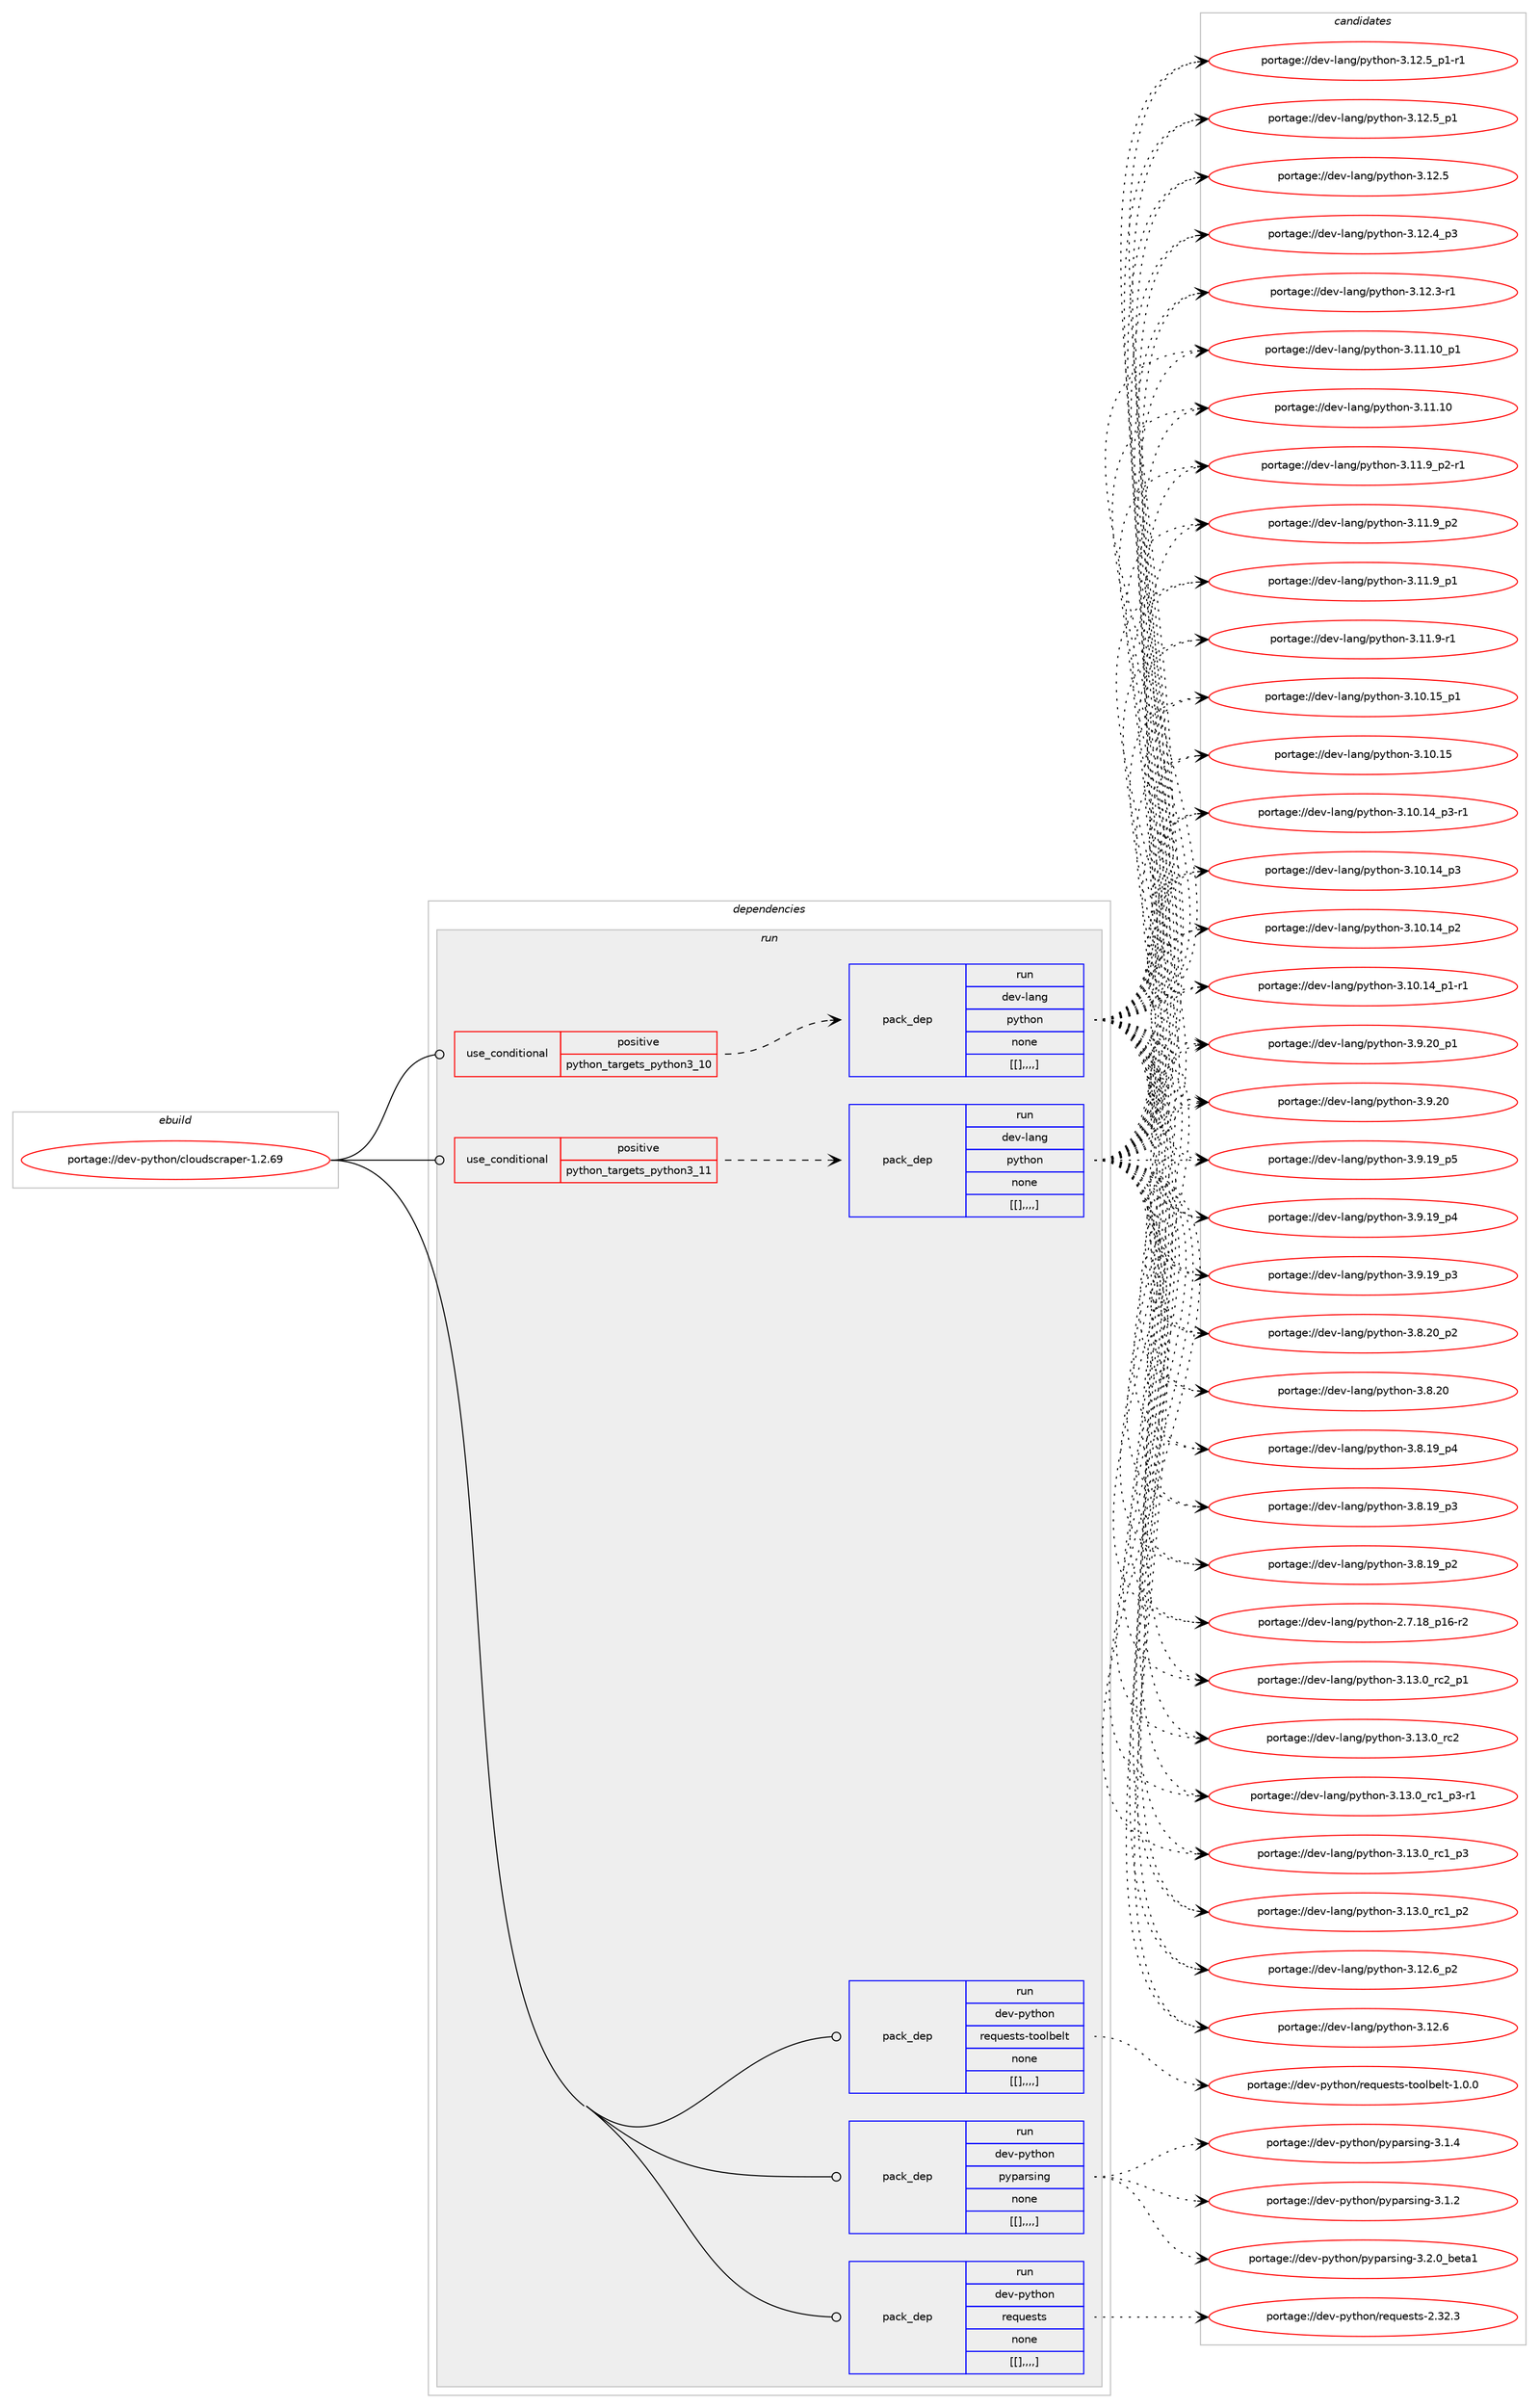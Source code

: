 digraph prolog {

# *************
# Graph options
# *************

newrank=true;
concentrate=true;
compound=true;
graph [rankdir=LR,fontname=Helvetica,fontsize=10,ranksep=1.5];#, ranksep=2.5, nodesep=0.2];
edge  [arrowhead=vee];
node  [fontname=Helvetica,fontsize=10];

# **********
# The ebuild
# **********

subgraph cluster_leftcol {
color=gray;
label=<<i>ebuild</i>>;
id [label="portage://dev-python/cloudscraper-1.2.69", color=red, width=4, href="../dev-python/cloudscraper-1.2.69.svg"];
}

# ****************
# The dependencies
# ****************

subgraph cluster_midcol {
color=gray;
label=<<i>dependencies</i>>;
subgraph cluster_compile {
fillcolor="#eeeeee";
style=filled;
label=<<i>compile</i>>;
}
subgraph cluster_compileandrun {
fillcolor="#eeeeee";
style=filled;
label=<<i>compile and run</i>>;
}
subgraph cluster_run {
fillcolor="#eeeeee";
style=filled;
label=<<i>run</i>>;
subgraph cond32872 {
dependency145646 [label=<<TABLE BORDER="0" CELLBORDER="1" CELLSPACING="0" CELLPADDING="4"><TR><TD ROWSPAN="3" CELLPADDING="10">use_conditional</TD></TR><TR><TD>positive</TD></TR><TR><TD>python_targets_python3_10</TD></TR></TABLE>>, shape=none, color=red];
subgraph pack111562 {
dependency145647 [label=<<TABLE BORDER="0" CELLBORDER="1" CELLSPACING="0" CELLPADDING="4" WIDTH="220"><TR><TD ROWSPAN="6" CELLPADDING="30">pack_dep</TD></TR><TR><TD WIDTH="110">run</TD></TR><TR><TD>dev-lang</TD></TR><TR><TD>python</TD></TR><TR><TD>none</TD></TR><TR><TD>[[],,,,]</TD></TR></TABLE>>, shape=none, color=blue];
}
dependency145646:e -> dependency145647:w [weight=20,style="dashed",arrowhead="vee"];
}
id:e -> dependency145646:w [weight=20,style="solid",arrowhead="odot"];
subgraph cond32873 {
dependency145648 [label=<<TABLE BORDER="0" CELLBORDER="1" CELLSPACING="0" CELLPADDING="4"><TR><TD ROWSPAN="3" CELLPADDING="10">use_conditional</TD></TR><TR><TD>positive</TD></TR><TR><TD>python_targets_python3_11</TD></TR></TABLE>>, shape=none, color=red];
subgraph pack111563 {
dependency145649 [label=<<TABLE BORDER="0" CELLBORDER="1" CELLSPACING="0" CELLPADDING="4" WIDTH="220"><TR><TD ROWSPAN="6" CELLPADDING="30">pack_dep</TD></TR><TR><TD WIDTH="110">run</TD></TR><TR><TD>dev-lang</TD></TR><TR><TD>python</TD></TR><TR><TD>none</TD></TR><TR><TD>[[],,,,]</TD></TR></TABLE>>, shape=none, color=blue];
}
dependency145648:e -> dependency145649:w [weight=20,style="dashed",arrowhead="vee"];
}
id:e -> dependency145648:w [weight=20,style="solid",arrowhead="odot"];
subgraph pack111564 {
dependency145650 [label=<<TABLE BORDER="0" CELLBORDER="1" CELLSPACING="0" CELLPADDING="4" WIDTH="220"><TR><TD ROWSPAN="6" CELLPADDING="30">pack_dep</TD></TR><TR><TD WIDTH="110">run</TD></TR><TR><TD>dev-python</TD></TR><TR><TD>pyparsing</TD></TR><TR><TD>none</TD></TR><TR><TD>[[],,,,]</TD></TR></TABLE>>, shape=none, color=blue];
}
id:e -> dependency145650:w [weight=20,style="solid",arrowhead="odot"];
subgraph pack111565 {
dependency145651 [label=<<TABLE BORDER="0" CELLBORDER="1" CELLSPACING="0" CELLPADDING="4" WIDTH="220"><TR><TD ROWSPAN="6" CELLPADDING="30">pack_dep</TD></TR><TR><TD WIDTH="110">run</TD></TR><TR><TD>dev-python</TD></TR><TR><TD>requests</TD></TR><TR><TD>none</TD></TR><TR><TD>[[],,,,]</TD></TR></TABLE>>, shape=none, color=blue];
}
id:e -> dependency145651:w [weight=20,style="solid",arrowhead="odot"];
subgraph pack111566 {
dependency145652 [label=<<TABLE BORDER="0" CELLBORDER="1" CELLSPACING="0" CELLPADDING="4" WIDTH="220"><TR><TD ROWSPAN="6" CELLPADDING="30">pack_dep</TD></TR><TR><TD WIDTH="110">run</TD></TR><TR><TD>dev-python</TD></TR><TR><TD>requests-toolbelt</TD></TR><TR><TD>none</TD></TR><TR><TD>[[],,,,]</TD></TR></TABLE>>, shape=none, color=blue];
}
id:e -> dependency145652:w [weight=20,style="solid",arrowhead="odot"];
}
}

# **************
# The candidates
# **************

subgraph cluster_choices {
rank=same;
color=gray;
label=<<i>candidates</i>>;

subgraph choice111562 {
color=black;
nodesep=1;
choice100101118451089711010347112121116104111110455146495146489511499509511249 [label="portage://dev-lang/python-3.13.0_rc2_p1", color=red, width=4,href="../dev-lang/python-3.13.0_rc2_p1.svg"];
choice10010111845108971101034711212111610411111045514649514648951149950 [label="portage://dev-lang/python-3.13.0_rc2", color=red, width=4,href="../dev-lang/python-3.13.0_rc2.svg"];
choice1001011184510897110103471121211161041111104551464951464895114994995112514511449 [label="portage://dev-lang/python-3.13.0_rc1_p3-r1", color=red, width=4,href="../dev-lang/python-3.13.0_rc1_p3-r1.svg"];
choice100101118451089711010347112121116104111110455146495146489511499499511251 [label="portage://dev-lang/python-3.13.0_rc1_p3", color=red, width=4,href="../dev-lang/python-3.13.0_rc1_p3.svg"];
choice100101118451089711010347112121116104111110455146495146489511499499511250 [label="portage://dev-lang/python-3.13.0_rc1_p2", color=red, width=4,href="../dev-lang/python-3.13.0_rc1_p2.svg"];
choice100101118451089711010347112121116104111110455146495046549511250 [label="portage://dev-lang/python-3.12.6_p2", color=red, width=4,href="../dev-lang/python-3.12.6_p2.svg"];
choice10010111845108971101034711212111610411111045514649504654 [label="portage://dev-lang/python-3.12.6", color=red, width=4,href="../dev-lang/python-3.12.6.svg"];
choice1001011184510897110103471121211161041111104551464950465395112494511449 [label="portage://dev-lang/python-3.12.5_p1-r1", color=red, width=4,href="../dev-lang/python-3.12.5_p1-r1.svg"];
choice100101118451089711010347112121116104111110455146495046539511249 [label="portage://dev-lang/python-3.12.5_p1", color=red, width=4,href="../dev-lang/python-3.12.5_p1.svg"];
choice10010111845108971101034711212111610411111045514649504653 [label="portage://dev-lang/python-3.12.5", color=red, width=4,href="../dev-lang/python-3.12.5.svg"];
choice100101118451089711010347112121116104111110455146495046529511251 [label="portage://dev-lang/python-3.12.4_p3", color=red, width=4,href="../dev-lang/python-3.12.4_p3.svg"];
choice100101118451089711010347112121116104111110455146495046514511449 [label="portage://dev-lang/python-3.12.3-r1", color=red, width=4,href="../dev-lang/python-3.12.3-r1.svg"];
choice10010111845108971101034711212111610411111045514649494649489511249 [label="portage://dev-lang/python-3.11.10_p1", color=red, width=4,href="../dev-lang/python-3.11.10_p1.svg"];
choice1001011184510897110103471121211161041111104551464949464948 [label="portage://dev-lang/python-3.11.10", color=red, width=4,href="../dev-lang/python-3.11.10.svg"];
choice1001011184510897110103471121211161041111104551464949465795112504511449 [label="portage://dev-lang/python-3.11.9_p2-r1", color=red, width=4,href="../dev-lang/python-3.11.9_p2-r1.svg"];
choice100101118451089711010347112121116104111110455146494946579511250 [label="portage://dev-lang/python-3.11.9_p2", color=red, width=4,href="../dev-lang/python-3.11.9_p2.svg"];
choice100101118451089711010347112121116104111110455146494946579511249 [label="portage://dev-lang/python-3.11.9_p1", color=red, width=4,href="../dev-lang/python-3.11.9_p1.svg"];
choice100101118451089711010347112121116104111110455146494946574511449 [label="portage://dev-lang/python-3.11.9-r1", color=red, width=4,href="../dev-lang/python-3.11.9-r1.svg"];
choice10010111845108971101034711212111610411111045514649484649539511249 [label="portage://dev-lang/python-3.10.15_p1", color=red, width=4,href="../dev-lang/python-3.10.15_p1.svg"];
choice1001011184510897110103471121211161041111104551464948464953 [label="portage://dev-lang/python-3.10.15", color=red, width=4,href="../dev-lang/python-3.10.15.svg"];
choice100101118451089711010347112121116104111110455146494846495295112514511449 [label="portage://dev-lang/python-3.10.14_p3-r1", color=red, width=4,href="../dev-lang/python-3.10.14_p3-r1.svg"];
choice10010111845108971101034711212111610411111045514649484649529511251 [label="portage://dev-lang/python-3.10.14_p3", color=red, width=4,href="../dev-lang/python-3.10.14_p3.svg"];
choice10010111845108971101034711212111610411111045514649484649529511250 [label="portage://dev-lang/python-3.10.14_p2", color=red, width=4,href="../dev-lang/python-3.10.14_p2.svg"];
choice100101118451089711010347112121116104111110455146494846495295112494511449 [label="portage://dev-lang/python-3.10.14_p1-r1", color=red, width=4,href="../dev-lang/python-3.10.14_p1-r1.svg"];
choice100101118451089711010347112121116104111110455146574650489511249 [label="portage://dev-lang/python-3.9.20_p1", color=red, width=4,href="../dev-lang/python-3.9.20_p1.svg"];
choice10010111845108971101034711212111610411111045514657465048 [label="portage://dev-lang/python-3.9.20", color=red, width=4,href="../dev-lang/python-3.9.20.svg"];
choice100101118451089711010347112121116104111110455146574649579511253 [label="portage://dev-lang/python-3.9.19_p5", color=red, width=4,href="../dev-lang/python-3.9.19_p5.svg"];
choice100101118451089711010347112121116104111110455146574649579511252 [label="portage://dev-lang/python-3.9.19_p4", color=red, width=4,href="../dev-lang/python-3.9.19_p4.svg"];
choice100101118451089711010347112121116104111110455146574649579511251 [label="portage://dev-lang/python-3.9.19_p3", color=red, width=4,href="../dev-lang/python-3.9.19_p3.svg"];
choice100101118451089711010347112121116104111110455146564650489511250 [label="portage://dev-lang/python-3.8.20_p2", color=red, width=4,href="../dev-lang/python-3.8.20_p2.svg"];
choice10010111845108971101034711212111610411111045514656465048 [label="portage://dev-lang/python-3.8.20", color=red, width=4,href="../dev-lang/python-3.8.20.svg"];
choice100101118451089711010347112121116104111110455146564649579511252 [label="portage://dev-lang/python-3.8.19_p4", color=red, width=4,href="../dev-lang/python-3.8.19_p4.svg"];
choice100101118451089711010347112121116104111110455146564649579511251 [label="portage://dev-lang/python-3.8.19_p3", color=red, width=4,href="../dev-lang/python-3.8.19_p3.svg"];
choice100101118451089711010347112121116104111110455146564649579511250 [label="portage://dev-lang/python-3.8.19_p2", color=red, width=4,href="../dev-lang/python-3.8.19_p2.svg"];
choice100101118451089711010347112121116104111110455046554649569511249544511450 [label="portage://dev-lang/python-2.7.18_p16-r2", color=red, width=4,href="../dev-lang/python-2.7.18_p16-r2.svg"];
dependency145647:e -> choice100101118451089711010347112121116104111110455146495146489511499509511249:w [style=dotted,weight="100"];
dependency145647:e -> choice10010111845108971101034711212111610411111045514649514648951149950:w [style=dotted,weight="100"];
dependency145647:e -> choice1001011184510897110103471121211161041111104551464951464895114994995112514511449:w [style=dotted,weight="100"];
dependency145647:e -> choice100101118451089711010347112121116104111110455146495146489511499499511251:w [style=dotted,weight="100"];
dependency145647:e -> choice100101118451089711010347112121116104111110455146495146489511499499511250:w [style=dotted,weight="100"];
dependency145647:e -> choice100101118451089711010347112121116104111110455146495046549511250:w [style=dotted,weight="100"];
dependency145647:e -> choice10010111845108971101034711212111610411111045514649504654:w [style=dotted,weight="100"];
dependency145647:e -> choice1001011184510897110103471121211161041111104551464950465395112494511449:w [style=dotted,weight="100"];
dependency145647:e -> choice100101118451089711010347112121116104111110455146495046539511249:w [style=dotted,weight="100"];
dependency145647:e -> choice10010111845108971101034711212111610411111045514649504653:w [style=dotted,weight="100"];
dependency145647:e -> choice100101118451089711010347112121116104111110455146495046529511251:w [style=dotted,weight="100"];
dependency145647:e -> choice100101118451089711010347112121116104111110455146495046514511449:w [style=dotted,weight="100"];
dependency145647:e -> choice10010111845108971101034711212111610411111045514649494649489511249:w [style=dotted,weight="100"];
dependency145647:e -> choice1001011184510897110103471121211161041111104551464949464948:w [style=dotted,weight="100"];
dependency145647:e -> choice1001011184510897110103471121211161041111104551464949465795112504511449:w [style=dotted,weight="100"];
dependency145647:e -> choice100101118451089711010347112121116104111110455146494946579511250:w [style=dotted,weight="100"];
dependency145647:e -> choice100101118451089711010347112121116104111110455146494946579511249:w [style=dotted,weight="100"];
dependency145647:e -> choice100101118451089711010347112121116104111110455146494946574511449:w [style=dotted,weight="100"];
dependency145647:e -> choice10010111845108971101034711212111610411111045514649484649539511249:w [style=dotted,weight="100"];
dependency145647:e -> choice1001011184510897110103471121211161041111104551464948464953:w [style=dotted,weight="100"];
dependency145647:e -> choice100101118451089711010347112121116104111110455146494846495295112514511449:w [style=dotted,weight="100"];
dependency145647:e -> choice10010111845108971101034711212111610411111045514649484649529511251:w [style=dotted,weight="100"];
dependency145647:e -> choice10010111845108971101034711212111610411111045514649484649529511250:w [style=dotted,weight="100"];
dependency145647:e -> choice100101118451089711010347112121116104111110455146494846495295112494511449:w [style=dotted,weight="100"];
dependency145647:e -> choice100101118451089711010347112121116104111110455146574650489511249:w [style=dotted,weight="100"];
dependency145647:e -> choice10010111845108971101034711212111610411111045514657465048:w [style=dotted,weight="100"];
dependency145647:e -> choice100101118451089711010347112121116104111110455146574649579511253:w [style=dotted,weight="100"];
dependency145647:e -> choice100101118451089711010347112121116104111110455146574649579511252:w [style=dotted,weight="100"];
dependency145647:e -> choice100101118451089711010347112121116104111110455146574649579511251:w [style=dotted,weight="100"];
dependency145647:e -> choice100101118451089711010347112121116104111110455146564650489511250:w [style=dotted,weight="100"];
dependency145647:e -> choice10010111845108971101034711212111610411111045514656465048:w [style=dotted,weight="100"];
dependency145647:e -> choice100101118451089711010347112121116104111110455146564649579511252:w [style=dotted,weight="100"];
dependency145647:e -> choice100101118451089711010347112121116104111110455146564649579511251:w [style=dotted,weight="100"];
dependency145647:e -> choice100101118451089711010347112121116104111110455146564649579511250:w [style=dotted,weight="100"];
dependency145647:e -> choice100101118451089711010347112121116104111110455046554649569511249544511450:w [style=dotted,weight="100"];
}
subgraph choice111563 {
color=black;
nodesep=1;
choice100101118451089711010347112121116104111110455146495146489511499509511249 [label="portage://dev-lang/python-3.13.0_rc2_p1", color=red, width=4,href="../dev-lang/python-3.13.0_rc2_p1.svg"];
choice10010111845108971101034711212111610411111045514649514648951149950 [label="portage://dev-lang/python-3.13.0_rc2", color=red, width=4,href="../dev-lang/python-3.13.0_rc2.svg"];
choice1001011184510897110103471121211161041111104551464951464895114994995112514511449 [label="portage://dev-lang/python-3.13.0_rc1_p3-r1", color=red, width=4,href="../dev-lang/python-3.13.0_rc1_p3-r1.svg"];
choice100101118451089711010347112121116104111110455146495146489511499499511251 [label="portage://dev-lang/python-3.13.0_rc1_p3", color=red, width=4,href="../dev-lang/python-3.13.0_rc1_p3.svg"];
choice100101118451089711010347112121116104111110455146495146489511499499511250 [label="portage://dev-lang/python-3.13.0_rc1_p2", color=red, width=4,href="../dev-lang/python-3.13.0_rc1_p2.svg"];
choice100101118451089711010347112121116104111110455146495046549511250 [label="portage://dev-lang/python-3.12.6_p2", color=red, width=4,href="../dev-lang/python-3.12.6_p2.svg"];
choice10010111845108971101034711212111610411111045514649504654 [label="portage://dev-lang/python-3.12.6", color=red, width=4,href="../dev-lang/python-3.12.6.svg"];
choice1001011184510897110103471121211161041111104551464950465395112494511449 [label="portage://dev-lang/python-3.12.5_p1-r1", color=red, width=4,href="../dev-lang/python-3.12.5_p1-r1.svg"];
choice100101118451089711010347112121116104111110455146495046539511249 [label="portage://dev-lang/python-3.12.5_p1", color=red, width=4,href="../dev-lang/python-3.12.5_p1.svg"];
choice10010111845108971101034711212111610411111045514649504653 [label="portage://dev-lang/python-3.12.5", color=red, width=4,href="../dev-lang/python-3.12.5.svg"];
choice100101118451089711010347112121116104111110455146495046529511251 [label="portage://dev-lang/python-3.12.4_p3", color=red, width=4,href="../dev-lang/python-3.12.4_p3.svg"];
choice100101118451089711010347112121116104111110455146495046514511449 [label="portage://dev-lang/python-3.12.3-r1", color=red, width=4,href="../dev-lang/python-3.12.3-r1.svg"];
choice10010111845108971101034711212111610411111045514649494649489511249 [label="portage://dev-lang/python-3.11.10_p1", color=red, width=4,href="../dev-lang/python-3.11.10_p1.svg"];
choice1001011184510897110103471121211161041111104551464949464948 [label="portage://dev-lang/python-3.11.10", color=red, width=4,href="../dev-lang/python-3.11.10.svg"];
choice1001011184510897110103471121211161041111104551464949465795112504511449 [label="portage://dev-lang/python-3.11.9_p2-r1", color=red, width=4,href="../dev-lang/python-3.11.9_p2-r1.svg"];
choice100101118451089711010347112121116104111110455146494946579511250 [label="portage://dev-lang/python-3.11.9_p2", color=red, width=4,href="../dev-lang/python-3.11.9_p2.svg"];
choice100101118451089711010347112121116104111110455146494946579511249 [label="portage://dev-lang/python-3.11.9_p1", color=red, width=4,href="../dev-lang/python-3.11.9_p1.svg"];
choice100101118451089711010347112121116104111110455146494946574511449 [label="portage://dev-lang/python-3.11.9-r1", color=red, width=4,href="../dev-lang/python-3.11.9-r1.svg"];
choice10010111845108971101034711212111610411111045514649484649539511249 [label="portage://dev-lang/python-3.10.15_p1", color=red, width=4,href="../dev-lang/python-3.10.15_p1.svg"];
choice1001011184510897110103471121211161041111104551464948464953 [label="portage://dev-lang/python-3.10.15", color=red, width=4,href="../dev-lang/python-3.10.15.svg"];
choice100101118451089711010347112121116104111110455146494846495295112514511449 [label="portage://dev-lang/python-3.10.14_p3-r1", color=red, width=4,href="../dev-lang/python-3.10.14_p3-r1.svg"];
choice10010111845108971101034711212111610411111045514649484649529511251 [label="portage://dev-lang/python-3.10.14_p3", color=red, width=4,href="../dev-lang/python-3.10.14_p3.svg"];
choice10010111845108971101034711212111610411111045514649484649529511250 [label="portage://dev-lang/python-3.10.14_p2", color=red, width=4,href="../dev-lang/python-3.10.14_p2.svg"];
choice100101118451089711010347112121116104111110455146494846495295112494511449 [label="portage://dev-lang/python-3.10.14_p1-r1", color=red, width=4,href="../dev-lang/python-3.10.14_p1-r1.svg"];
choice100101118451089711010347112121116104111110455146574650489511249 [label="portage://dev-lang/python-3.9.20_p1", color=red, width=4,href="../dev-lang/python-3.9.20_p1.svg"];
choice10010111845108971101034711212111610411111045514657465048 [label="portage://dev-lang/python-3.9.20", color=red, width=4,href="../dev-lang/python-3.9.20.svg"];
choice100101118451089711010347112121116104111110455146574649579511253 [label="portage://dev-lang/python-3.9.19_p5", color=red, width=4,href="../dev-lang/python-3.9.19_p5.svg"];
choice100101118451089711010347112121116104111110455146574649579511252 [label="portage://dev-lang/python-3.9.19_p4", color=red, width=4,href="../dev-lang/python-3.9.19_p4.svg"];
choice100101118451089711010347112121116104111110455146574649579511251 [label="portage://dev-lang/python-3.9.19_p3", color=red, width=4,href="../dev-lang/python-3.9.19_p3.svg"];
choice100101118451089711010347112121116104111110455146564650489511250 [label="portage://dev-lang/python-3.8.20_p2", color=red, width=4,href="../dev-lang/python-3.8.20_p2.svg"];
choice10010111845108971101034711212111610411111045514656465048 [label="portage://dev-lang/python-3.8.20", color=red, width=4,href="../dev-lang/python-3.8.20.svg"];
choice100101118451089711010347112121116104111110455146564649579511252 [label="portage://dev-lang/python-3.8.19_p4", color=red, width=4,href="../dev-lang/python-3.8.19_p4.svg"];
choice100101118451089711010347112121116104111110455146564649579511251 [label="portage://dev-lang/python-3.8.19_p3", color=red, width=4,href="../dev-lang/python-3.8.19_p3.svg"];
choice100101118451089711010347112121116104111110455146564649579511250 [label="portage://dev-lang/python-3.8.19_p2", color=red, width=4,href="../dev-lang/python-3.8.19_p2.svg"];
choice100101118451089711010347112121116104111110455046554649569511249544511450 [label="portage://dev-lang/python-2.7.18_p16-r2", color=red, width=4,href="../dev-lang/python-2.7.18_p16-r2.svg"];
dependency145649:e -> choice100101118451089711010347112121116104111110455146495146489511499509511249:w [style=dotted,weight="100"];
dependency145649:e -> choice10010111845108971101034711212111610411111045514649514648951149950:w [style=dotted,weight="100"];
dependency145649:e -> choice1001011184510897110103471121211161041111104551464951464895114994995112514511449:w [style=dotted,weight="100"];
dependency145649:e -> choice100101118451089711010347112121116104111110455146495146489511499499511251:w [style=dotted,weight="100"];
dependency145649:e -> choice100101118451089711010347112121116104111110455146495146489511499499511250:w [style=dotted,weight="100"];
dependency145649:e -> choice100101118451089711010347112121116104111110455146495046549511250:w [style=dotted,weight="100"];
dependency145649:e -> choice10010111845108971101034711212111610411111045514649504654:w [style=dotted,weight="100"];
dependency145649:e -> choice1001011184510897110103471121211161041111104551464950465395112494511449:w [style=dotted,weight="100"];
dependency145649:e -> choice100101118451089711010347112121116104111110455146495046539511249:w [style=dotted,weight="100"];
dependency145649:e -> choice10010111845108971101034711212111610411111045514649504653:w [style=dotted,weight="100"];
dependency145649:e -> choice100101118451089711010347112121116104111110455146495046529511251:w [style=dotted,weight="100"];
dependency145649:e -> choice100101118451089711010347112121116104111110455146495046514511449:w [style=dotted,weight="100"];
dependency145649:e -> choice10010111845108971101034711212111610411111045514649494649489511249:w [style=dotted,weight="100"];
dependency145649:e -> choice1001011184510897110103471121211161041111104551464949464948:w [style=dotted,weight="100"];
dependency145649:e -> choice1001011184510897110103471121211161041111104551464949465795112504511449:w [style=dotted,weight="100"];
dependency145649:e -> choice100101118451089711010347112121116104111110455146494946579511250:w [style=dotted,weight="100"];
dependency145649:e -> choice100101118451089711010347112121116104111110455146494946579511249:w [style=dotted,weight="100"];
dependency145649:e -> choice100101118451089711010347112121116104111110455146494946574511449:w [style=dotted,weight="100"];
dependency145649:e -> choice10010111845108971101034711212111610411111045514649484649539511249:w [style=dotted,weight="100"];
dependency145649:e -> choice1001011184510897110103471121211161041111104551464948464953:w [style=dotted,weight="100"];
dependency145649:e -> choice100101118451089711010347112121116104111110455146494846495295112514511449:w [style=dotted,weight="100"];
dependency145649:e -> choice10010111845108971101034711212111610411111045514649484649529511251:w [style=dotted,weight="100"];
dependency145649:e -> choice10010111845108971101034711212111610411111045514649484649529511250:w [style=dotted,weight="100"];
dependency145649:e -> choice100101118451089711010347112121116104111110455146494846495295112494511449:w [style=dotted,weight="100"];
dependency145649:e -> choice100101118451089711010347112121116104111110455146574650489511249:w [style=dotted,weight="100"];
dependency145649:e -> choice10010111845108971101034711212111610411111045514657465048:w [style=dotted,weight="100"];
dependency145649:e -> choice100101118451089711010347112121116104111110455146574649579511253:w [style=dotted,weight="100"];
dependency145649:e -> choice100101118451089711010347112121116104111110455146574649579511252:w [style=dotted,weight="100"];
dependency145649:e -> choice100101118451089711010347112121116104111110455146574649579511251:w [style=dotted,weight="100"];
dependency145649:e -> choice100101118451089711010347112121116104111110455146564650489511250:w [style=dotted,weight="100"];
dependency145649:e -> choice10010111845108971101034711212111610411111045514656465048:w [style=dotted,weight="100"];
dependency145649:e -> choice100101118451089711010347112121116104111110455146564649579511252:w [style=dotted,weight="100"];
dependency145649:e -> choice100101118451089711010347112121116104111110455146564649579511251:w [style=dotted,weight="100"];
dependency145649:e -> choice100101118451089711010347112121116104111110455146564649579511250:w [style=dotted,weight="100"];
dependency145649:e -> choice100101118451089711010347112121116104111110455046554649569511249544511450:w [style=dotted,weight="100"];
}
subgraph choice111564 {
color=black;
nodesep=1;
choice10010111845112121116104111110471121211129711411510511010345514650464895981011169749 [label="portage://dev-python/pyparsing-3.2.0_beta1", color=red, width=4,href="../dev-python/pyparsing-3.2.0_beta1.svg"];
choice100101118451121211161041111104711212111297114115105110103455146494652 [label="portage://dev-python/pyparsing-3.1.4", color=red, width=4,href="../dev-python/pyparsing-3.1.4.svg"];
choice100101118451121211161041111104711212111297114115105110103455146494650 [label="portage://dev-python/pyparsing-3.1.2", color=red, width=4,href="../dev-python/pyparsing-3.1.2.svg"];
dependency145650:e -> choice10010111845112121116104111110471121211129711411510511010345514650464895981011169749:w [style=dotted,weight="100"];
dependency145650:e -> choice100101118451121211161041111104711212111297114115105110103455146494652:w [style=dotted,weight="100"];
dependency145650:e -> choice100101118451121211161041111104711212111297114115105110103455146494650:w [style=dotted,weight="100"];
}
subgraph choice111565 {
color=black;
nodesep=1;
choice100101118451121211161041111104711410111311710111511611545504651504651 [label="portage://dev-python/requests-2.32.3", color=red, width=4,href="../dev-python/requests-2.32.3.svg"];
dependency145651:e -> choice100101118451121211161041111104711410111311710111511611545504651504651:w [style=dotted,weight="100"];
}
subgraph choice111566 {
color=black;
nodesep=1;
choice10010111845112121116104111110471141011131171011151161154511611111110898101108116454946484648 [label="portage://dev-python/requests-toolbelt-1.0.0", color=red, width=4,href="../dev-python/requests-toolbelt-1.0.0.svg"];
dependency145652:e -> choice10010111845112121116104111110471141011131171011151161154511611111110898101108116454946484648:w [style=dotted,weight="100"];
}
}

}
